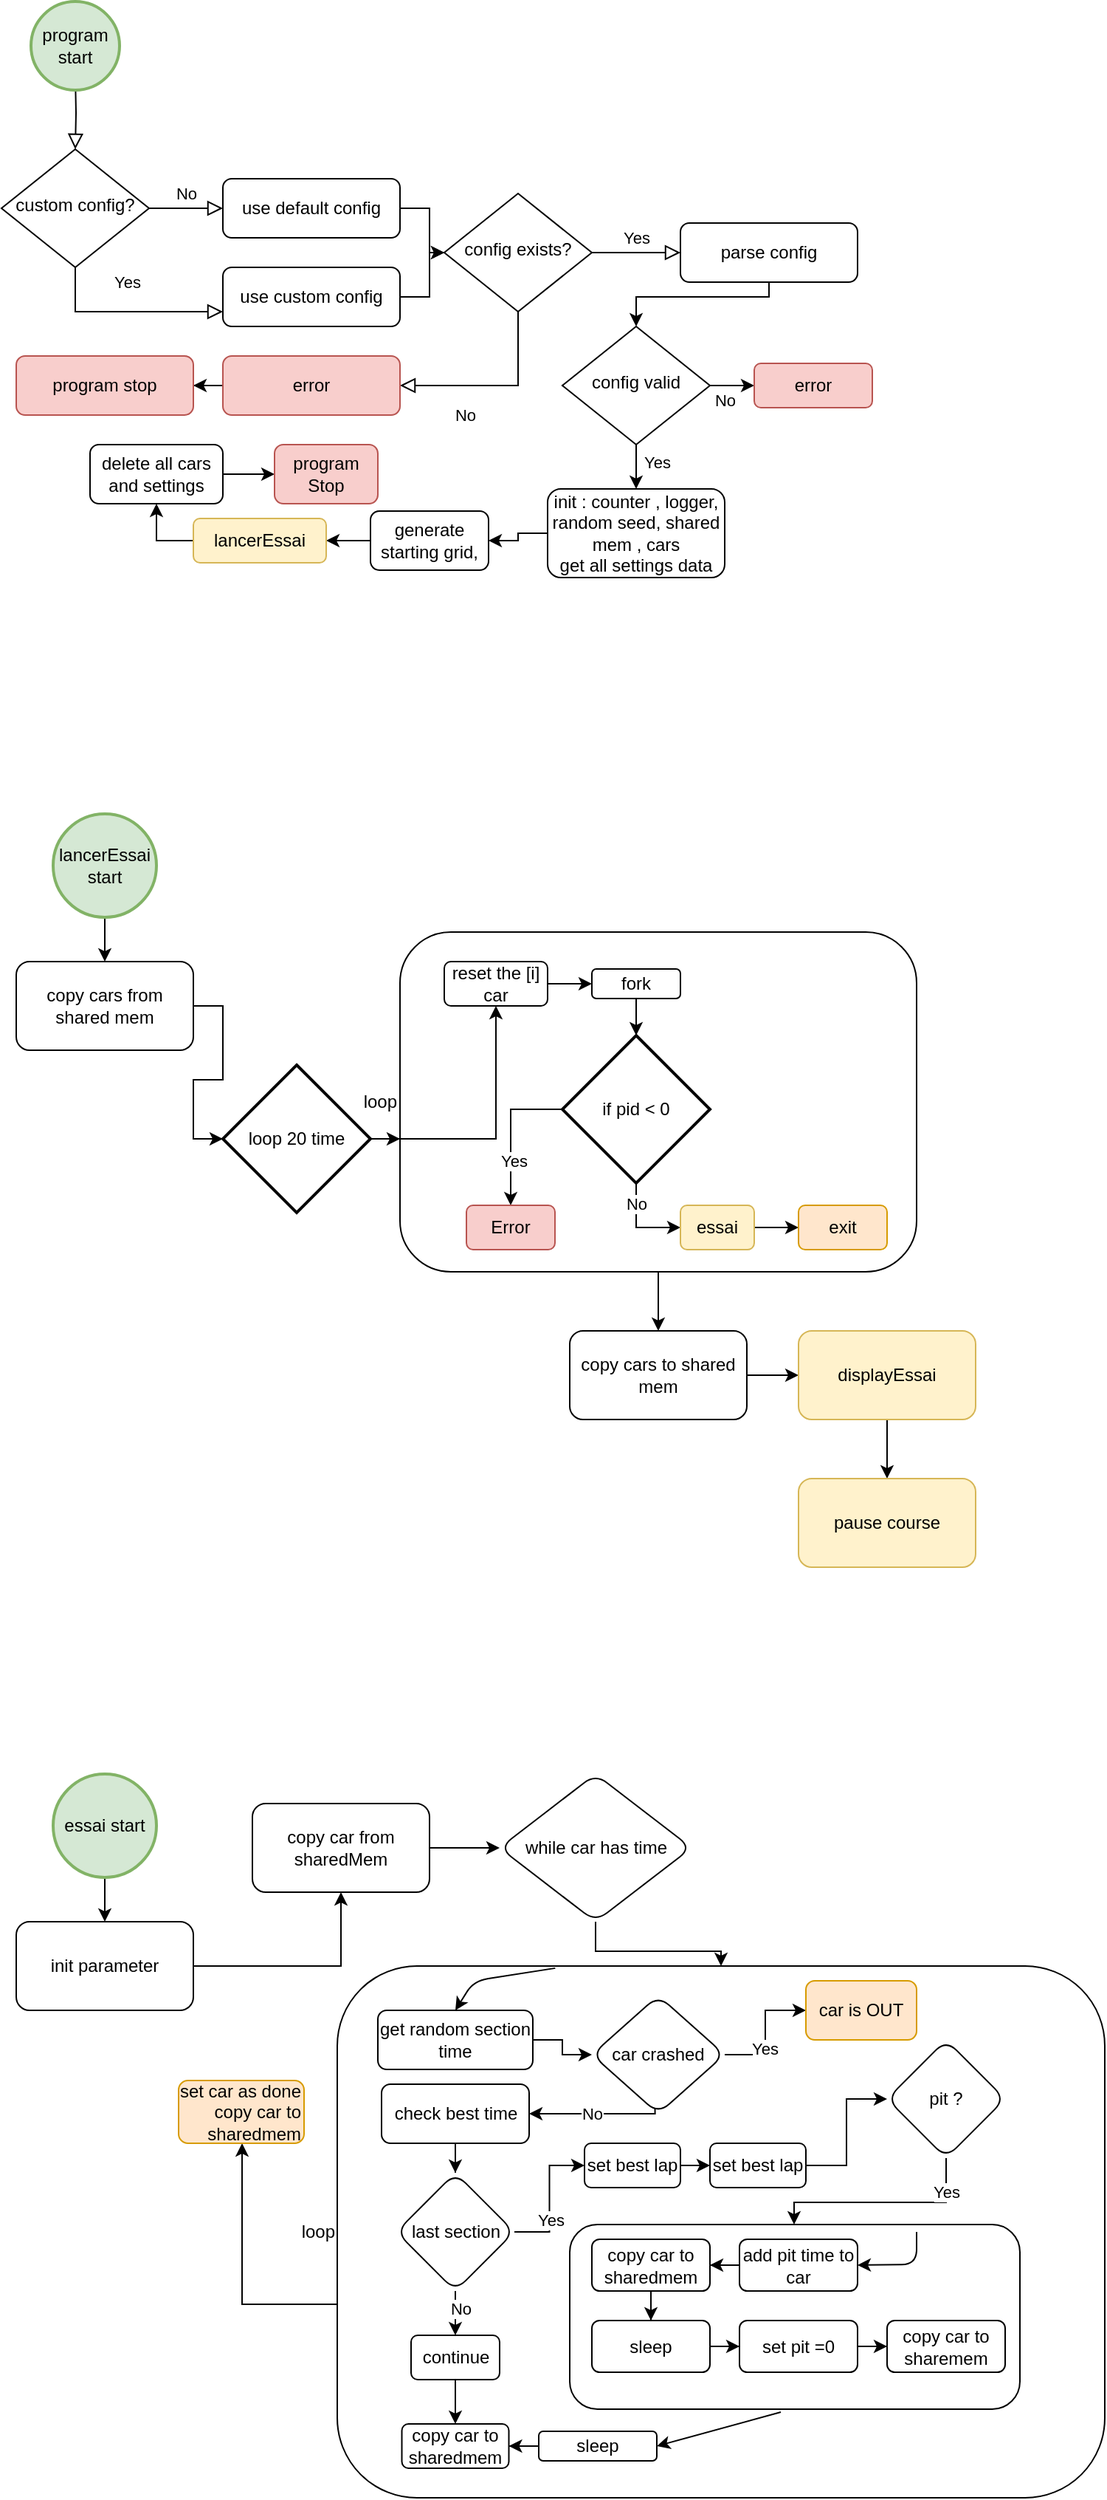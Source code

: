 <mxfile version="14.2.3" type="onedrive"><diagram id="C5RBs43oDa-KdzZeNtuy" name="Page-1"><mxGraphModel dx="981" dy="1743" grid="1" gridSize="10" guides="1" tooltips="1" connect="1" arrows="1" fold="1" page="1" pageScale="1" pageWidth="827" pageHeight="1169" math="0" shadow="0"><root><mxCell id="WIyWlLk6GJQsqaUBKTNV-0"/><mxCell id="WIyWlLk6GJQsqaUBKTNV-1" parent="WIyWlLk6GJQsqaUBKTNV-0"/><mxCell id="QCviQfzJYcyUrfqL8S_p-129" style="edgeStyle=orthogonalEdgeStyle;rounded=0;orthogonalLoop=1;jettySize=auto;html=1;entryX=0.5;entryY=1;entryDx=0;entryDy=0;" edge="1" parent="WIyWlLk6GJQsqaUBKTNV-1" source="QCviQfzJYcyUrfqL8S_p-72" target="QCviQfzJYcyUrfqL8S_p-130"><mxGeometry relative="1" as="geometry"><mxPoint x="170" y="1510" as="targetPoint"/><Array as="points"><mxPoint x="173" y="1559"/><mxPoint x="173" y="1450"/></Array></mxGeometry></mxCell><mxCell id="QCviQfzJYcyUrfqL8S_p-72" value="loop" style="rounded=1;glass=0;fillColor=none;align=right;whiteSpace=wrap;html=1;labelPosition=left;verticalLabelPosition=middle;verticalAlign=middle;" vertex="1" parent="WIyWlLk6GJQsqaUBKTNV-1"><mxGeometry x="237.5" y="1330" width="520" height="360" as="geometry"/></mxCell><mxCell id="QCviQfzJYcyUrfqL8S_p-114" value="" style="rounded=1;whiteSpace=wrap;html=1;glass=0;strokeWidth=1;fillColor=none;" vertex="1" parent="WIyWlLk6GJQsqaUBKTNV-1"><mxGeometry x="395" y="1505" width="305" height="125" as="geometry"/></mxCell><mxCell id="QCviQfzJYcyUrfqL8S_p-58" value="" style="edgeStyle=orthogonalEdgeStyle;rounded=0;orthogonalLoop=1;jettySize=auto;html=1;" edge="1" parent="WIyWlLk6GJQsqaUBKTNV-1" source="QCviQfzJYcyUrfqL8S_p-48" target="QCviQfzJYcyUrfqL8S_p-57"><mxGeometry relative="1" as="geometry"/></mxCell><mxCell id="QCviQfzJYcyUrfqL8S_p-48" value="loop" style="rounded=1;glass=0;fillColor=none;align=right;whiteSpace=wrap;html=1;labelPosition=left;verticalLabelPosition=middle;verticalAlign=middle;" vertex="1" parent="WIyWlLk6GJQsqaUBKTNV-1"><mxGeometry x="280" y="630" width="350" height="230" as="geometry"/></mxCell><mxCell id="WIyWlLk6GJQsqaUBKTNV-2" value="" style="rounded=0;html=1;jettySize=auto;orthogonalLoop=1;fontSize=11;endArrow=block;endFill=0;endSize=8;strokeWidth=1;shadow=0;labelBackgroundColor=none;edgeStyle=orthogonalEdgeStyle;" parent="WIyWlLk6GJQsqaUBKTNV-1" target="WIyWlLk6GJQsqaUBKTNV-6" edge="1"><mxGeometry relative="1" as="geometry"><mxPoint x="60" y="50" as="sourcePoint"/></mxGeometry></mxCell><mxCell id="WIyWlLk6GJQsqaUBKTNV-4" value="Yes" style="rounded=0;html=1;jettySize=auto;orthogonalLoop=1;fontSize=11;endArrow=block;endFill=0;endSize=8;strokeWidth=1;shadow=0;labelBackgroundColor=none;edgeStyle=orthogonalEdgeStyle;entryX=0;entryY=0.75;entryDx=0;entryDy=0;exitX=0.5;exitY=1;exitDx=0;exitDy=0;" parent="WIyWlLk6GJQsqaUBKTNV-1" source="WIyWlLk6GJQsqaUBKTNV-6" target="QCviQfzJYcyUrfqL8S_p-0" edge="1"><mxGeometry y="20" relative="1" as="geometry"><mxPoint as="offset"/><mxPoint x="20" y="200" as="targetPoint"/></mxGeometry></mxCell><mxCell id="WIyWlLk6GJQsqaUBKTNV-5" value="No" style="edgeStyle=orthogonalEdgeStyle;rounded=0;html=1;jettySize=auto;orthogonalLoop=1;fontSize=11;endArrow=block;endFill=0;endSize=8;strokeWidth=1;shadow=0;labelBackgroundColor=none;" parent="WIyWlLk6GJQsqaUBKTNV-1" source="WIyWlLk6GJQsqaUBKTNV-6" target="WIyWlLk6GJQsqaUBKTNV-7" edge="1"><mxGeometry y="10" relative="1" as="geometry"><mxPoint as="offset"/></mxGeometry></mxCell><mxCell id="WIyWlLk6GJQsqaUBKTNV-6" value="custom config?" style="rhombus;whiteSpace=wrap;html=1;shadow=0;fontFamily=Helvetica;fontSize=12;align=center;strokeWidth=1;spacing=6;spacingTop=-4;" parent="WIyWlLk6GJQsqaUBKTNV-1" vertex="1"><mxGeometry x="10" y="100" width="100" height="80" as="geometry"/></mxCell><mxCell id="QCviQfzJYcyUrfqL8S_p-4" style="edgeStyle=orthogonalEdgeStyle;rounded=0;orthogonalLoop=1;jettySize=auto;html=1;entryX=0;entryY=0.5;entryDx=0;entryDy=0;" edge="1" parent="WIyWlLk6GJQsqaUBKTNV-1" source="WIyWlLk6GJQsqaUBKTNV-7" target="WIyWlLk6GJQsqaUBKTNV-10"><mxGeometry relative="1" as="geometry"/></mxCell><mxCell id="WIyWlLk6GJQsqaUBKTNV-7" value="use default config" style="rounded=1;whiteSpace=wrap;html=1;fontSize=12;glass=0;strokeWidth=1;shadow=0;" parent="WIyWlLk6GJQsqaUBKTNV-1" vertex="1"><mxGeometry x="160" y="120" width="120" height="40" as="geometry"/></mxCell><mxCell id="WIyWlLk6GJQsqaUBKTNV-8" value="No" style="rounded=0;html=1;jettySize=auto;orthogonalLoop=1;fontSize=11;endArrow=block;endFill=0;endSize=8;strokeWidth=1;shadow=0;labelBackgroundColor=none;edgeStyle=orthogonalEdgeStyle;entryX=1;entryY=0.5;entryDx=0;entryDy=0;" parent="WIyWlLk6GJQsqaUBKTNV-1" source="WIyWlLk6GJQsqaUBKTNV-10" target="WIyWlLk6GJQsqaUBKTNV-11" edge="1"><mxGeometry x="0.333" y="20" relative="1" as="geometry"><mxPoint as="offset"/><Array as="points"><mxPoint x="360" y="260"/></Array></mxGeometry></mxCell><mxCell id="WIyWlLk6GJQsqaUBKTNV-9" value="Yes" style="edgeStyle=orthogonalEdgeStyle;rounded=0;html=1;jettySize=auto;orthogonalLoop=1;fontSize=11;endArrow=block;endFill=0;endSize=8;strokeWidth=1;shadow=0;labelBackgroundColor=none;" parent="WIyWlLk6GJQsqaUBKTNV-1" source="WIyWlLk6GJQsqaUBKTNV-10" target="WIyWlLk6GJQsqaUBKTNV-12" edge="1"><mxGeometry y="10" relative="1" as="geometry"><mxPoint as="offset"/></mxGeometry></mxCell><mxCell id="WIyWlLk6GJQsqaUBKTNV-10" value="config exists?" style="rhombus;whiteSpace=wrap;html=1;shadow=0;fontFamily=Helvetica;fontSize=12;align=center;strokeWidth=1;spacing=6;spacingTop=-4;" parent="WIyWlLk6GJQsqaUBKTNV-1" vertex="1"><mxGeometry x="310" y="130" width="100" height="80" as="geometry"/></mxCell><mxCell id="QCviQfzJYcyUrfqL8S_p-7" style="edgeStyle=orthogonalEdgeStyle;rounded=0;orthogonalLoop=1;jettySize=auto;html=1;entryX=1;entryY=0.5;entryDx=0;entryDy=0;" edge="1" parent="WIyWlLk6GJQsqaUBKTNV-1" source="WIyWlLk6GJQsqaUBKTNV-11" target="QCviQfzJYcyUrfqL8S_p-6"><mxGeometry relative="1" as="geometry"/></mxCell><mxCell id="WIyWlLk6GJQsqaUBKTNV-11" value="error" style="rounded=1;whiteSpace=wrap;html=1;fontSize=12;glass=0;strokeWidth=1;shadow=0;fillColor=#f8cecc;strokeColor=#b85450;" parent="WIyWlLk6GJQsqaUBKTNV-1" vertex="1"><mxGeometry x="160" y="240" width="120" height="40" as="geometry"/></mxCell><mxCell id="QCviQfzJYcyUrfqL8S_p-14" style="edgeStyle=orthogonalEdgeStyle;rounded=0;orthogonalLoop=1;jettySize=auto;html=1;entryX=0.5;entryY=0;entryDx=0;entryDy=0;" edge="1" parent="WIyWlLk6GJQsqaUBKTNV-1" source="WIyWlLk6GJQsqaUBKTNV-12" target="QCviQfzJYcyUrfqL8S_p-13"><mxGeometry relative="1" as="geometry"><Array as="points"><mxPoint x="530" y="200"/><mxPoint x="440" y="200"/></Array></mxGeometry></mxCell><mxCell id="WIyWlLk6GJQsqaUBKTNV-12" value="parse config" style="rounded=1;whiteSpace=wrap;html=1;fontSize=12;glass=0;strokeWidth=1;shadow=0;" parent="WIyWlLk6GJQsqaUBKTNV-1" vertex="1"><mxGeometry x="470" y="150" width="120" height="40" as="geometry"/></mxCell><mxCell id="QCviQfzJYcyUrfqL8S_p-3" style="edgeStyle=orthogonalEdgeStyle;rounded=0;orthogonalLoop=1;jettySize=auto;html=1;entryX=0;entryY=0.5;entryDx=0;entryDy=0;" edge="1" parent="WIyWlLk6GJQsqaUBKTNV-1" source="QCviQfzJYcyUrfqL8S_p-0" target="WIyWlLk6GJQsqaUBKTNV-10"><mxGeometry relative="1" as="geometry"/></mxCell><mxCell id="QCviQfzJYcyUrfqL8S_p-0" value="use custom config" style="rounded=1;whiteSpace=wrap;html=1;fontSize=12;glass=0;strokeWidth=1;shadow=0;" vertex="1" parent="WIyWlLk6GJQsqaUBKTNV-1"><mxGeometry x="160" y="180" width="120" height="40" as="geometry"/></mxCell><mxCell id="QCviQfzJYcyUrfqL8S_p-6" value="program&amp;nbsp;stop" style="rounded=1;whiteSpace=wrap;html=1;fontSize=12;glass=0;strokeWidth=1;shadow=0;fillColor=#f8cecc;strokeColor=#b85450;" vertex="1" parent="WIyWlLk6GJQsqaUBKTNV-1"><mxGeometry x="20" y="240" width="120" height="40" as="geometry"/></mxCell><mxCell id="QCviQfzJYcyUrfqL8S_p-10" value="program start" style="strokeWidth=2;html=1;shape=mxgraph.flowchart.start_2;whiteSpace=wrap;rounded=1;glass=0;fillColor=#d5e8d4;strokeColor=#82b366;" vertex="1" parent="WIyWlLk6GJQsqaUBKTNV-1"><mxGeometry x="30" width="60" height="60" as="geometry"/></mxCell><mxCell id="QCviQfzJYcyUrfqL8S_p-17" value="" style="edgeStyle=orthogonalEdgeStyle;rounded=0;orthogonalLoop=1;jettySize=auto;html=1;" edge="1" parent="WIyWlLk6GJQsqaUBKTNV-1" source="QCviQfzJYcyUrfqL8S_p-13" target="QCviQfzJYcyUrfqL8S_p-15"><mxGeometry relative="1" as="geometry"/></mxCell><mxCell id="QCviQfzJYcyUrfqL8S_p-18" value="No" style="edgeLabel;html=1;align=center;verticalAlign=middle;resizable=0;points=[];" vertex="1" connectable="0" parent="QCviQfzJYcyUrfqL8S_p-17"><mxGeometry x="-0.329" y="-1" relative="1" as="geometry"><mxPoint x="-7" y="9" as="offset"/></mxGeometry></mxCell><mxCell id="QCviQfzJYcyUrfqL8S_p-20" style="edgeStyle=orthogonalEdgeStyle;rounded=0;orthogonalLoop=1;jettySize=auto;html=1;entryX=0.5;entryY=0;entryDx=0;entryDy=0;" edge="1" parent="WIyWlLk6GJQsqaUBKTNV-1" source="QCviQfzJYcyUrfqL8S_p-13" target="QCviQfzJYcyUrfqL8S_p-19"><mxGeometry relative="1" as="geometry"/></mxCell><mxCell id="QCviQfzJYcyUrfqL8S_p-21" value="Yes" style="edgeLabel;html=1;align=center;verticalAlign=middle;resizable=0;points=[];" vertex="1" connectable="0" parent="QCviQfzJYcyUrfqL8S_p-20"><mxGeometry x="-0.157" y="-2" relative="1" as="geometry"><mxPoint x="12" y="-7" as="offset"/></mxGeometry></mxCell><mxCell id="QCviQfzJYcyUrfqL8S_p-13" value="config valid" style="rhombus;whiteSpace=wrap;html=1;shadow=0;fontFamily=Helvetica;fontSize=12;align=center;strokeWidth=1;spacing=6;spacingTop=-4;" vertex="1" parent="WIyWlLk6GJQsqaUBKTNV-1"><mxGeometry x="390" y="220" width="100" height="80" as="geometry"/></mxCell><mxCell id="QCviQfzJYcyUrfqL8S_p-15" value="error" style="rounded=1;whiteSpace=wrap;html=1;glass=0;fillColor=#f8cecc;strokeColor=#b85450;" vertex="1" parent="WIyWlLk6GJQsqaUBKTNV-1"><mxGeometry x="520" y="245" width="80" height="30" as="geometry"/></mxCell><mxCell id="QCviQfzJYcyUrfqL8S_p-22" style="edgeStyle=orthogonalEdgeStyle;rounded=0;orthogonalLoop=1;jettySize=auto;html=1;entryX=1;entryY=0.5;entryDx=0;entryDy=0;" edge="1" parent="WIyWlLk6GJQsqaUBKTNV-1" source="QCviQfzJYcyUrfqL8S_p-19" target="QCviQfzJYcyUrfqL8S_p-23"><mxGeometry relative="1" as="geometry"><mxPoint x="440" y="430" as="targetPoint"/></mxGeometry></mxCell><mxCell id="QCviQfzJYcyUrfqL8S_p-19" value="init : counter , logger, random seed, shared mem , cars&lt;br&gt;get all settings data" style="rounded=1;whiteSpace=wrap;html=1;glass=0;" vertex="1" parent="WIyWlLk6GJQsqaUBKTNV-1"><mxGeometry x="380" y="330" width="120" height="60" as="geometry"/></mxCell><mxCell id="QCviQfzJYcyUrfqL8S_p-86" value="" style="edgeStyle=orthogonalEdgeStyle;rounded=0;orthogonalLoop=1;jettySize=auto;html=1;exitX=0;exitY=0.5;exitDx=0;exitDy=0;" edge="1" parent="WIyWlLk6GJQsqaUBKTNV-1" source="QCviQfzJYcyUrfqL8S_p-87" target="QCviQfzJYcyUrfqL8S_p-42"><mxGeometry relative="1" as="geometry"/></mxCell><mxCell id="QCviQfzJYcyUrfqL8S_p-88" value="" style="edgeStyle=orthogonalEdgeStyle;rounded=0;orthogonalLoop=1;jettySize=auto;html=1;" edge="1" parent="WIyWlLk6GJQsqaUBKTNV-1" source="QCviQfzJYcyUrfqL8S_p-23" target="QCviQfzJYcyUrfqL8S_p-87"><mxGeometry relative="1" as="geometry"/></mxCell><mxCell id="QCviQfzJYcyUrfqL8S_p-23" value="generate starting grid,&lt;br&gt;" style="rounded=1;whiteSpace=wrap;html=1;glass=0;" vertex="1" parent="WIyWlLk6GJQsqaUBKTNV-1"><mxGeometry x="260" y="345" width="80" height="40" as="geometry"/></mxCell><mxCell id="QCviQfzJYcyUrfqL8S_p-27" style="edgeStyle=orthogonalEdgeStyle;rounded=0;orthogonalLoop=1;jettySize=auto;html=1;entryX=0.5;entryY=0;entryDx=0;entryDy=0;" edge="1" parent="WIyWlLk6GJQsqaUBKTNV-1" source="QCviQfzJYcyUrfqL8S_p-24" target="QCviQfzJYcyUrfqL8S_p-26"><mxGeometry relative="1" as="geometry"/></mxCell><mxCell id="QCviQfzJYcyUrfqL8S_p-24" value="lancerEssai start" style="strokeWidth=2;html=1;shape=mxgraph.flowchart.start_2;whiteSpace=wrap;rounded=1;glass=0;fillColor=#d5e8d4;strokeColor=#82b366;" vertex="1" parent="WIyWlLk6GJQsqaUBKTNV-1"><mxGeometry x="45" y="550" width="70" height="70" as="geometry"/></mxCell><mxCell id="QCviQfzJYcyUrfqL8S_p-29" style="edgeStyle=orthogonalEdgeStyle;rounded=0;orthogonalLoop=1;jettySize=auto;html=1;entryX=0;entryY=0.5;entryDx=0;entryDy=0;entryPerimeter=0;" edge="1" parent="WIyWlLk6GJQsqaUBKTNV-1" source="QCviQfzJYcyUrfqL8S_p-26" target="QCviQfzJYcyUrfqL8S_p-28"><mxGeometry relative="1" as="geometry"/></mxCell><mxCell id="QCviQfzJYcyUrfqL8S_p-26" value="copy cars from shared mem" style="rounded=1;whiteSpace=wrap;html=1;glass=0;" vertex="1" parent="WIyWlLk6GJQsqaUBKTNV-1"><mxGeometry x="20" y="650" width="120" height="60" as="geometry"/></mxCell><mxCell id="QCviQfzJYcyUrfqL8S_p-49" style="edgeStyle=orthogonalEdgeStyle;rounded=0;orthogonalLoop=1;jettySize=auto;html=1;" edge="1" parent="WIyWlLk6GJQsqaUBKTNV-1" source="QCviQfzJYcyUrfqL8S_p-28"><mxGeometry relative="1" as="geometry"><mxPoint x="280" y="770" as="targetPoint"/></mxGeometry></mxCell><mxCell id="QCviQfzJYcyUrfqL8S_p-50" style="edgeStyle=orthogonalEdgeStyle;rounded=0;orthogonalLoop=1;jettySize=auto;html=1;" edge="1" parent="WIyWlLk6GJQsqaUBKTNV-1" source="QCviQfzJYcyUrfqL8S_p-28" target="QCviQfzJYcyUrfqL8S_p-30"><mxGeometry relative="1" as="geometry"/></mxCell><mxCell id="QCviQfzJYcyUrfqL8S_p-28" value="loop 20 time" style="strokeWidth=2;html=1;shape=mxgraph.flowchart.decision;whiteSpace=wrap;rounded=1;glass=0;fillColor=none;" vertex="1" parent="WIyWlLk6GJQsqaUBKTNV-1"><mxGeometry x="160" y="720" width="100" height="100" as="geometry"/></mxCell><mxCell id="QCviQfzJYcyUrfqL8S_p-33" style="edgeStyle=orthogonalEdgeStyle;rounded=0;orthogonalLoop=1;jettySize=auto;html=1;entryX=0;entryY=0.5;entryDx=0;entryDy=0;" edge="1" parent="WIyWlLk6GJQsqaUBKTNV-1" source="QCviQfzJYcyUrfqL8S_p-30" target="QCviQfzJYcyUrfqL8S_p-32"><mxGeometry relative="1" as="geometry"/></mxCell><mxCell id="QCviQfzJYcyUrfqL8S_p-30" value="reset the [i] car" style="rounded=1;whiteSpace=wrap;html=1;glass=0;" vertex="1" parent="WIyWlLk6GJQsqaUBKTNV-1"><mxGeometry x="310" y="650" width="70" height="30" as="geometry"/></mxCell><mxCell id="QCviQfzJYcyUrfqL8S_p-35" style="edgeStyle=orthogonalEdgeStyle;rounded=0;orthogonalLoop=1;jettySize=auto;html=1;" edge="1" parent="WIyWlLk6GJQsqaUBKTNV-1" source="QCviQfzJYcyUrfqL8S_p-32" target="QCviQfzJYcyUrfqL8S_p-34"><mxGeometry relative="1" as="geometry"/></mxCell><mxCell id="QCviQfzJYcyUrfqL8S_p-32" value="fork" style="rounded=1;whiteSpace=wrap;html=1;glass=0;" vertex="1" parent="WIyWlLk6GJQsqaUBKTNV-1"><mxGeometry x="410" y="655" width="60" height="20" as="geometry"/></mxCell><mxCell id="QCviQfzJYcyUrfqL8S_p-37" style="edgeStyle=orthogonalEdgeStyle;rounded=0;orthogonalLoop=1;jettySize=auto;html=1;" edge="1" parent="WIyWlLk6GJQsqaUBKTNV-1" source="QCviQfzJYcyUrfqL8S_p-34" target="QCviQfzJYcyUrfqL8S_p-36"><mxGeometry relative="1" as="geometry"/></mxCell><mxCell id="QCviQfzJYcyUrfqL8S_p-52" value="Yes" style="edgeLabel;html=1;align=center;verticalAlign=middle;resizable=0;points=[];" vertex="1" connectable="0" parent="QCviQfzJYcyUrfqL8S_p-37"><mxGeometry x="-0.787" relative="1" as="geometry"><mxPoint x="-22.59" y="34.97" as="offset"/></mxGeometry></mxCell><mxCell id="QCviQfzJYcyUrfqL8S_p-39" style="edgeStyle=orthogonalEdgeStyle;rounded=0;orthogonalLoop=1;jettySize=auto;html=1;entryX=0;entryY=0.5;entryDx=0;entryDy=0;" edge="1" parent="WIyWlLk6GJQsqaUBKTNV-1" source="QCviQfzJYcyUrfqL8S_p-34" target="QCviQfzJYcyUrfqL8S_p-38"><mxGeometry relative="1" as="geometry"/></mxCell><mxCell id="QCviQfzJYcyUrfqL8S_p-51" value="No" style="edgeLabel;html=1;align=center;verticalAlign=middle;resizable=0;points=[];" vertex="1" connectable="0" parent="QCviQfzJYcyUrfqL8S_p-39"><mxGeometry x="-0.214" relative="1" as="geometry"><mxPoint y="-10" as="offset"/></mxGeometry></mxCell><mxCell id="QCviQfzJYcyUrfqL8S_p-34" value="if pid &amp;lt; 0" style="strokeWidth=2;html=1;shape=mxgraph.flowchart.decision;whiteSpace=wrap;rounded=1;glass=0;" vertex="1" parent="WIyWlLk6GJQsqaUBKTNV-1"><mxGeometry x="390" y="700" width="100" height="100" as="geometry"/></mxCell><mxCell id="QCviQfzJYcyUrfqL8S_p-36" value="Error" style="rounded=1;whiteSpace=wrap;html=1;glass=0;fillColor=#f8cecc;strokeColor=#b85450;" vertex="1" parent="WIyWlLk6GJQsqaUBKTNV-1"><mxGeometry x="325" y="815" width="60" height="30" as="geometry"/></mxCell><mxCell id="QCviQfzJYcyUrfqL8S_p-89" style="edgeStyle=orthogonalEdgeStyle;rounded=0;orthogonalLoop=1;jettySize=auto;html=1;entryX=0;entryY=0.5;entryDx=0;entryDy=0;" edge="1" parent="WIyWlLk6GJQsqaUBKTNV-1" source="QCviQfzJYcyUrfqL8S_p-38" target="QCviQfzJYcyUrfqL8S_p-41"><mxGeometry relative="1" as="geometry"/></mxCell><mxCell id="QCviQfzJYcyUrfqL8S_p-38" value="essai" style="rounded=1;whiteSpace=wrap;html=1;glass=0;fillColor=#fff2cc;strokeColor=#d6b656;" vertex="1" parent="WIyWlLk6GJQsqaUBKTNV-1"><mxGeometry x="470" y="815" width="50" height="30" as="geometry"/></mxCell><mxCell id="QCviQfzJYcyUrfqL8S_p-41" value="exit" style="rounded=1;whiteSpace=wrap;html=1;glass=0;fillColor=#ffe6cc;strokeColor=#d79b00;" vertex="1" parent="WIyWlLk6GJQsqaUBKTNV-1"><mxGeometry x="550" y="815" width="60" height="30" as="geometry"/></mxCell><mxCell id="QCviQfzJYcyUrfqL8S_p-45" value="" style="edgeStyle=orthogonalEdgeStyle;rounded=0;orthogonalLoop=1;jettySize=auto;html=1;" edge="1" parent="WIyWlLk6GJQsqaUBKTNV-1" source="QCviQfzJYcyUrfqL8S_p-42" target="QCviQfzJYcyUrfqL8S_p-44"><mxGeometry relative="1" as="geometry"/></mxCell><mxCell id="QCviQfzJYcyUrfqL8S_p-42" value="delete all cars and settings" style="whiteSpace=wrap;html=1;rounded=1;glass=0;" vertex="1" parent="WIyWlLk6GJQsqaUBKTNV-1"><mxGeometry x="70" y="300" width="90" height="40" as="geometry"/></mxCell><mxCell id="QCviQfzJYcyUrfqL8S_p-44" value="program Stop" style="whiteSpace=wrap;html=1;rounded=1;strokeColor=#b85450;fillColor=#f8cecc;glass=0;" vertex="1" parent="WIyWlLk6GJQsqaUBKTNV-1"><mxGeometry x="195" y="300" width="70" height="40" as="geometry"/></mxCell><mxCell id="QCviQfzJYcyUrfqL8S_p-61" value="" style="edgeStyle=orthogonalEdgeStyle;rounded=0;orthogonalLoop=1;jettySize=auto;html=1;" edge="1" parent="WIyWlLk6GJQsqaUBKTNV-1" source="QCviQfzJYcyUrfqL8S_p-57" target="QCviQfzJYcyUrfqL8S_p-60"><mxGeometry relative="1" as="geometry"/></mxCell><mxCell id="QCviQfzJYcyUrfqL8S_p-57" value="copy cars to shared mem" style="whiteSpace=wrap;html=1;rounded=1;align=center;glass=0;" vertex="1" parent="WIyWlLk6GJQsqaUBKTNV-1"><mxGeometry x="395" y="900" width="120" height="60" as="geometry"/></mxCell><mxCell id="QCviQfzJYcyUrfqL8S_p-63" value="" style="edgeStyle=orthogonalEdgeStyle;rounded=0;orthogonalLoop=1;jettySize=auto;html=1;" edge="1" parent="WIyWlLk6GJQsqaUBKTNV-1" source="QCviQfzJYcyUrfqL8S_p-60" target="QCviQfzJYcyUrfqL8S_p-62"><mxGeometry relative="1" as="geometry"/></mxCell><mxCell id="QCviQfzJYcyUrfqL8S_p-60" value="displayEssai" style="whiteSpace=wrap;html=1;rounded=1;fillColor=#fff2cc;glass=0;strokeColor=#d6b656;" vertex="1" parent="WIyWlLk6GJQsqaUBKTNV-1"><mxGeometry x="550" y="900" width="120" height="60" as="geometry"/></mxCell><mxCell id="QCviQfzJYcyUrfqL8S_p-62" value="pause course" style="whiteSpace=wrap;html=1;rounded=1;strokeColor=#d6b656;fillColor=#fff2cc;glass=0;" vertex="1" parent="WIyWlLk6GJQsqaUBKTNV-1"><mxGeometry x="550" y="1000" width="120" height="60" as="geometry"/></mxCell><mxCell id="QCviQfzJYcyUrfqL8S_p-66" value="" style="edgeStyle=orthogonalEdgeStyle;rounded=0;orthogonalLoop=1;jettySize=auto;html=1;" edge="1" parent="WIyWlLk6GJQsqaUBKTNV-1" source="QCviQfzJYcyUrfqL8S_p-64" target="QCviQfzJYcyUrfqL8S_p-65"><mxGeometry relative="1" as="geometry"/></mxCell><mxCell id="QCviQfzJYcyUrfqL8S_p-64" value="essai start" style="strokeWidth=2;html=1;shape=mxgraph.flowchart.start_2;whiteSpace=wrap;rounded=1;glass=0;fillColor=#d5e8d4;strokeColor=#82b366;" vertex="1" parent="WIyWlLk6GJQsqaUBKTNV-1"><mxGeometry x="45" y="1200" width="70" height="70" as="geometry"/></mxCell><mxCell id="QCviQfzJYcyUrfqL8S_p-68" value="" style="edgeStyle=orthogonalEdgeStyle;rounded=0;orthogonalLoop=1;jettySize=auto;html=1;" edge="1" parent="WIyWlLk6GJQsqaUBKTNV-1" source="QCviQfzJYcyUrfqL8S_p-65" target="QCviQfzJYcyUrfqL8S_p-67"><mxGeometry relative="1" as="geometry"/></mxCell><mxCell id="QCviQfzJYcyUrfqL8S_p-65" value="init parameter" style="whiteSpace=wrap;html=1;rounded=1;strokeWidth=1;glass=0;" vertex="1" parent="WIyWlLk6GJQsqaUBKTNV-1"><mxGeometry x="20" y="1300" width="120" height="60" as="geometry"/></mxCell><mxCell id="QCviQfzJYcyUrfqL8S_p-70" value="" style="edgeStyle=orthogonalEdgeStyle;rounded=0;orthogonalLoop=1;jettySize=auto;html=1;" edge="1" parent="WIyWlLk6GJQsqaUBKTNV-1" source="QCviQfzJYcyUrfqL8S_p-67" target="QCviQfzJYcyUrfqL8S_p-69"><mxGeometry relative="1" as="geometry"/></mxCell><mxCell id="QCviQfzJYcyUrfqL8S_p-67" value="copy car from sharedMem" style="whiteSpace=wrap;html=1;rounded=1;strokeWidth=1;glass=0;" vertex="1" parent="WIyWlLk6GJQsqaUBKTNV-1"><mxGeometry x="180" y="1220" width="120" height="60" as="geometry"/></mxCell><mxCell id="QCviQfzJYcyUrfqL8S_p-73" style="edgeStyle=orthogonalEdgeStyle;rounded=0;orthogonalLoop=1;jettySize=auto;html=1;entryX=0.5;entryY=0;entryDx=0;entryDy=0;" edge="1" parent="WIyWlLk6GJQsqaUBKTNV-1" source="QCviQfzJYcyUrfqL8S_p-69" target="QCviQfzJYcyUrfqL8S_p-72"><mxGeometry relative="1" as="geometry"/></mxCell><mxCell id="QCviQfzJYcyUrfqL8S_p-69" value="while car has time" style="rhombus;whiteSpace=wrap;html=1;rounded=1;strokeWidth=1;glass=0;" vertex="1" parent="WIyWlLk6GJQsqaUBKTNV-1"><mxGeometry x="347.5" y="1200" width="130" height="100" as="geometry"/></mxCell><mxCell id="QCviQfzJYcyUrfqL8S_p-79" value="" style="edgeStyle=orthogonalEdgeStyle;rounded=0;orthogonalLoop=1;jettySize=auto;html=1;" edge="1" parent="WIyWlLk6GJQsqaUBKTNV-1" source="QCviQfzJYcyUrfqL8S_p-74" target="QCviQfzJYcyUrfqL8S_p-78"><mxGeometry relative="1" as="geometry"/></mxCell><mxCell id="QCviQfzJYcyUrfqL8S_p-74" value="get random section time" style="whiteSpace=wrap;html=1;rounded=1;strokeWidth=1;glass=0;" vertex="1" parent="WIyWlLk6GJQsqaUBKTNV-1"><mxGeometry x="265" y="1360" width="105" height="40" as="geometry"/></mxCell><mxCell id="QCviQfzJYcyUrfqL8S_p-81" value="" style="edgeStyle=orthogonalEdgeStyle;rounded=0;orthogonalLoop=1;jettySize=auto;html=1;" edge="1" parent="WIyWlLk6GJQsqaUBKTNV-1" source="QCviQfzJYcyUrfqL8S_p-78" target="QCviQfzJYcyUrfqL8S_p-80"><mxGeometry relative="1" as="geometry"/></mxCell><mxCell id="QCviQfzJYcyUrfqL8S_p-82" value="Yes" style="edgeLabel;html=1;align=center;verticalAlign=middle;resizable=0;points=[];" vertex="1" connectable="0" parent="QCviQfzJYcyUrfqL8S_p-81"><mxGeometry x="-0.258" y="1" relative="1" as="geometry"><mxPoint as="offset"/></mxGeometry></mxCell><mxCell id="QCviQfzJYcyUrfqL8S_p-84" value="" style="edgeStyle=orthogonalEdgeStyle;rounded=0;orthogonalLoop=1;jettySize=auto;html=1;entryX=1;entryY=0.5;entryDx=0;entryDy=0;exitX=0.475;exitY=0.94;exitDx=0;exitDy=0;exitPerimeter=0;" edge="1" parent="WIyWlLk6GJQsqaUBKTNV-1" source="QCviQfzJYcyUrfqL8S_p-78" target="QCviQfzJYcyUrfqL8S_p-83"><mxGeometry relative="1" as="geometry"><Array as="points"><mxPoint x="453" y="1430"/></Array></mxGeometry></mxCell><mxCell id="QCviQfzJYcyUrfqL8S_p-85" value="No" style="edgeLabel;html=1;align=center;verticalAlign=middle;resizable=0;points=[];" vertex="1" connectable="0" parent="QCviQfzJYcyUrfqL8S_p-84"><mxGeometry x="-0.279" y="2" relative="1" as="geometry"><mxPoint x="-15.21" y="-2.02" as="offset"/></mxGeometry></mxCell><mxCell id="QCviQfzJYcyUrfqL8S_p-78" value="car&amp;nbsp;crashed" style="rhombus;whiteSpace=wrap;html=1;rounded=1;strokeWidth=1;glass=0;" vertex="1" parent="WIyWlLk6GJQsqaUBKTNV-1"><mxGeometry x="410" y="1350" width="90" height="80" as="geometry"/></mxCell><mxCell id="QCviQfzJYcyUrfqL8S_p-80" value="car is OUT" style="whiteSpace=wrap;html=1;rounded=1;strokeWidth=1;glass=0;fillColor=#ffe6cc;strokeColor=#d79b00;" vertex="1" parent="WIyWlLk6GJQsqaUBKTNV-1"><mxGeometry x="555" y="1340" width="75" height="40" as="geometry"/></mxCell><mxCell id="QCviQfzJYcyUrfqL8S_p-91" value="" style="edgeStyle=orthogonalEdgeStyle;rounded=0;orthogonalLoop=1;jettySize=auto;html=1;" edge="1" parent="WIyWlLk6GJQsqaUBKTNV-1" source="QCviQfzJYcyUrfqL8S_p-83" target="QCviQfzJYcyUrfqL8S_p-90"><mxGeometry relative="1" as="geometry"/></mxCell><mxCell id="QCviQfzJYcyUrfqL8S_p-83" value="check best time" style="whiteSpace=wrap;html=1;rounded=1;strokeWidth=1;glass=0;" vertex="1" parent="WIyWlLk6GJQsqaUBKTNV-1"><mxGeometry x="267.5" y="1410" width="100" height="40" as="geometry"/></mxCell><mxCell id="QCviQfzJYcyUrfqL8S_p-87" value="&lt;span&gt;lancerEssai&lt;/span&gt;" style="whiteSpace=wrap;html=1;rounded=1;strokeColor=#d6b656;fillColor=#fff2cc;glass=0;" vertex="1" parent="WIyWlLk6GJQsqaUBKTNV-1"><mxGeometry x="140" y="350" width="90" height="30" as="geometry"/></mxCell><mxCell id="QCviQfzJYcyUrfqL8S_p-93" value="" style="edgeStyle=orthogonalEdgeStyle;rounded=0;orthogonalLoop=1;jettySize=auto;html=1;" edge="1" parent="WIyWlLk6GJQsqaUBKTNV-1" source="QCviQfzJYcyUrfqL8S_p-90" target="QCviQfzJYcyUrfqL8S_p-92"><mxGeometry relative="1" as="geometry"/></mxCell><mxCell id="QCviQfzJYcyUrfqL8S_p-94" value="Yes" style="edgeLabel;html=1;align=center;verticalAlign=middle;resizable=0;points=[];" vertex="1" connectable="0" parent="QCviQfzJYcyUrfqL8S_p-93"><mxGeometry x="-0.301" relative="1" as="geometry"><mxPoint as="offset"/></mxGeometry></mxCell><mxCell id="QCviQfzJYcyUrfqL8S_p-96" value="" style="edgeStyle=orthogonalEdgeStyle;rounded=0;orthogonalLoop=1;jettySize=auto;html=1;" edge="1" parent="WIyWlLk6GJQsqaUBKTNV-1" source="QCviQfzJYcyUrfqL8S_p-90" target="QCviQfzJYcyUrfqL8S_p-95"><mxGeometry relative="1" as="geometry"/></mxCell><mxCell id="QCviQfzJYcyUrfqL8S_p-97" value="No" style="edgeLabel;html=1;align=center;verticalAlign=middle;resizable=0;points=[];" vertex="1" connectable="0" parent="QCviQfzJYcyUrfqL8S_p-96"><mxGeometry x="0.279" y="3" relative="1" as="geometry"><mxPoint as="offset"/></mxGeometry></mxCell><mxCell id="QCviQfzJYcyUrfqL8S_p-90" value="last section" style="rhombus;whiteSpace=wrap;html=1;rounded=1;strokeWidth=1;glass=0;" vertex="1" parent="WIyWlLk6GJQsqaUBKTNV-1"><mxGeometry x="277.5" y="1470" width="80" height="80" as="geometry"/></mxCell><mxCell id="QCviQfzJYcyUrfqL8S_p-99" value="" style="edgeStyle=orthogonalEdgeStyle;rounded=0;orthogonalLoop=1;jettySize=auto;html=1;" edge="1" parent="WIyWlLk6GJQsqaUBKTNV-1" source="QCviQfzJYcyUrfqL8S_p-92" target="QCviQfzJYcyUrfqL8S_p-98"><mxGeometry relative="1" as="geometry"/></mxCell><mxCell id="QCviQfzJYcyUrfqL8S_p-92" value="set best lap" style="whiteSpace=wrap;html=1;rounded=1;strokeWidth=1;glass=0;" vertex="1" parent="WIyWlLk6GJQsqaUBKTNV-1"><mxGeometry x="405" y="1450" width="65" height="30" as="geometry"/></mxCell><mxCell id="QCviQfzJYcyUrfqL8S_p-125" style="edgeStyle=orthogonalEdgeStyle;rounded=0;orthogonalLoop=1;jettySize=auto;html=1;entryX=0.5;entryY=0;entryDx=0;entryDy=0;" edge="1" parent="WIyWlLk6GJQsqaUBKTNV-1" source="QCviQfzJYcyUrfqL8S_p-95" target="QCviQfzJYcyUrfqL8S_p-122"><mxGeometry relative="1" as="geometry"/></mxCell><mxCell id="QCviQfzJYcyUrfqL8S_p-95" value="continue" style="whiteSpace=wrap;html=1;rounded=1;strokeWidth=1;glass=0;" vertex="1" parent="WIyWlLk6GJQsqaUBKTNV-1"><mxGeometry x="287.5" y="1580" width="60" height="30" as="geometry"/></mxCell><mxCell id="QCviQfzJYcyUrfqL8S_p-101" value="" style="edgeStyle=orthogonalEdgeStyle;rounded=0;orthogonalLoop=1;jettySize=auto;html=1;" edge="1" parent="WIyWlLk6GJQsqaUBKTNV-1" source="QCviQfzJYcyUrfqL8S_p-98" target="QCviQfzJYcyUrfqL8S_p-100"><mxGeometry relative="1" as="geometry"/></mxCell><mxCell id="QCviQfzJYcyUrfqL8S_p-98" value="set best lap" style="whiteSpace=wrap;html=1;rounded=1;strokeWidth=1;glass=0;" vertex="1" parent="WIyWlLk6GJQsqaUBKTNV-1"><mxGeometry x="490" y="1450" width="65" height="30" as="geometry"/></mxCell><mxCell id="QCviQfzJYcyUrfqL8S_p-103" value="" style="edgeStyle=orthogonalEdgeStyle;rounded=0;orthogonalLoop=1;jettySize=auto;html=1;" edge="1" parent="WIyWlLk6GJQsqaUBKTNV-1" source="QCviQfzJYcyUrfqL8S_p-100" target="QCviQfzJYcyUrfqL8S_p-114"><mxGeometry relative="1" as="geometry"><mxPoint x="690" y="1510" as="targetPoint"/><Array as="points"><mxPoint x="650" y="1490"/><mxPoint x="547" y="1490"/></Array></mxGeometry></mxCell><mxCell id="QCviQfzJYcyUrfqL8S_p-104" value="Yes" style="edgeLabel;html=1;align=center;verticalAlign=middle;resizable=0;points=[];" vertex="1" connectable="0" parent="QCviQfzJYcyUrfqL8S_p-103"><mxGeometry x="-0.816" y="1" relative="1" as="geometry"><mxPoint x="-1.03" y="9.52" as="offset"/></mxGeometry></mxCell><mxCell id="QCviQfzJYcyUrfqL8S_p-100" value="pit ?" style="rhombus;whiteSpace=wrap;html=1;rounded=1;strokeWidth=1;glass=0;" vertex="1" parent="WIyWlLk6GJQsqaUBKTNV-1"><mxGeometry x="610" y="1380" width="80" height="80" as="geometry"/></mxCell><mxCell id="QCviQfzJYcyUrfqL8S_p-107" value="" style="edgeStyle=orthogonalEdgeStyle;rounded=0;orthogonalLoop=1;jettySize=auto;html=1;" edge="1" parent="WIyWlLk6GJQsqaUBKTNV-1" source="QCviQfzJYcyUrfqL8S_p-102" target="QCviQfzJYcyUrfqL8S_p-106"><mxGeometry relative="1" as="geometry"/></mxCell><mxCell id="QCviQfzJYcyUrfqL8S_p-102" value="add pit time to car" style="whiteSpace=wrap;html=1;rounded=1;strokeWidth=1;glass=0;" vertex="1" parent="WIyWlLk6GJQsqaUBKTNV-1"><mxGeometry x="510" y="1515" width="80" height="35" as="geometry"/></mxCell><mxCell id="QCviQfzJYcyUrfqL8S_p-109" value="" style="edgeStyle=orthogonalEdgeStyle;rounded=0;orthogonalLoop=1;jettySize=auto;html=1;" edge="1" parent="WIyWlLk6GJQsqaUBKTNV-1" source="QCviQfzJYcyUrfqL8S_p-106" target="QCviQfzJYcyUrfqL8S_p-108"><mxGeometry relative="1" as="geometry"/></mxCell><mxCell id="QCviQfzJYcyUrfqL8S_p-106" value="copy car to sharedmem" style="whiteSpace=wrap;html=1;rounded=1;strokeWidth=1;glass=0;" vertex="1" parent="WIyWlLk6GJQsqaUBKTNV-1"><mxGeometry x="410" y="1515" width="80" height="35" as="geometry"/></mxCell><mxCell id="QCviQfzJYcyUrfqL8S_p-111" value="" style="edgeStyle=orthogonalEdgeStyle;rounded=0;orthogonalLoop=1;jettySize=auto;html=1;" edge="1" parent="WIyWlLk6GJQsqaUBKTNV-1" source="QCviQfzJYcyUrfqL8S_p-108" target="QCviQfzJYcyUrfqL8S_p-110"><mxGeometry relative="1" as="geometry"/></mxCell><mxCell id="QCviQfzJYcyUrfqL8S_p-108" value="sleep" style="whiteSpace=wrap;html=1;rounded=1;strokeWidth=1;glass=0;" vertex="1" parent="WIyWlLk6GJQsqaUBKTNV-1"><mxGeometry x="410" y="1570" width="80" height="35" as="geometry"/></mxCell><mxCell id="QCviQfzJYcyUrfqL8S_p-113" value="" style="edgeStyle=orthogonalEdgeStyle;rounded=0;orthogonalLoop=1;jettySize=auto;html=1;" edge="1" parent="WIyWlLk6GJQsqaUBKTNV-1" source="QCviQfzJYcyUrfqL8S_p-110" target="QCviQfzJYcyUrfqL8S_p-112"><mxGeometry relative="1" as="geometry"/></mxCell><mxCell id="QCviQfzJYcyUrfqL8S_p-110" value="set pit =0" style="whiteSpace=wrap;html=1;rounded=1;strokeWidth=1;glass=0;" vertex="1" parent="WIyWlLk6GJQsqaUBKTNV-1"><mxGeometry x="510" y="1570" width="80" height="35" as="geometry"/></mxCell><mxCell id="QCviQfzJYcyUrfqL8S_p-112" value="copy car to sharemem" style="whiteSpace=wrap;html=1;rounded=1;strokeWidth=1;glass=0;" vertex="1" parent="WIyWlLk6GJQsqaUBKTNV-1"><mxGeometry x="610" y="1570" width="80" height="35" as="geometry"/></mxCell><mxCell id="QCviQfzJYcyUrfqL8S_p-118" value="" style="endArrow=classic;html=1;entryX=1;entryY=0.5;entryDx=0;entryDy=0;" edge="1" parent="WIyWlLk6GJQsqaUBKTNV-1" target="QCviQfzJYcyUrfqL8S_p-102"><mxGeometry width="50" height="50" relative="1" as="geometry"><mxPoint x="630" y="1510" as="sourcePoint"/><mxPoint x="620" y="1700" as="targetPoint"/><Array as="points"><mxPoint x="630" y="1510"/><mxPoint x="630" y="1532"/></Array></mxGeometry></mxCell><mxCell id="QCviQfzJYcyUrfqL8S_p-119" value="" style="endArrow=classic;html=1;entryX=0.5;entryY=0;entryDx=0;entryDy=0;exitX=0.284;exitY=0.004;exitDx=0;exitDy=0;exitPerimeter=0;" edge="1" parent="WIyWlLk6GJQsqaUBKTNV-1" source="QCviQfzJYcyUrfqL8S_p-72" target="QCviQfzJYcyUrfqL8S_p-74"><mxGeometry width="50" height="50" relative="1" as="geometry"><mxPoint x="140" y="1500" as="sourcePoint"/><mxPoint x="190" y="1450" as="targetPoint"/><Array as="points"><mxPoint x="330" y="1340"/></Array></mxGeometry></mxCell><mxCell id="QCviQfzJYcyUrfqL8S_p-120" value="" style="endArrow=classic;html=1;entryX=1;entryY=0.5;entryDx=0;entryDy=0;" edge="1" parent="WIyWlLk6GJQsqaUBKTNV-1" target="QCviQfzJYcyUrfqL8S_p-121"><mxGeometry width="50" height="50" relative="1" as="geometry"><mxPoint x="538" y="1632" as="sourcePoint"/><mxPoint x="500" y="1770" as="targetPoint"/></mxGeometry></mxCell><mxCell id="QCviQfzJYcyUrfqL8S_p-123" value="" style="edgeStyle=orthogonalEdgeStyle;rounded=0;orthogonalLoop=1;jettySize=auto;html=1;" edge="1" parent="WIyWlLk6GJQsqaUBKTNV-1" source="QCviQfzJYcyUrfqL8S_p-121" target="QCviQfzJYcyUrfqL8S_p-122"><mxGeometry relative="1" as="geometry"/></mxCell><mxCell id="QCviQfzJYcyUrfqL8S_p-121" value="sleep" style="rounded=1;whiteSpace=wrap;html=1;glass=0;strokeWidth=1;fillColor=none;" vertex="1" parent="WIyWlLk6GJQsqaUBKTNV-1"><mxGeometry x="374" y="1645" width="80" height="20" as="geometry"/></mxCell><mxCell id="QCviQfzJYcyUrfqL8S_p-122" value="copy car to sharedmem" style="rounded=1;whiteSpace=wrap;html=1;glass=0;strokeWidth=1;fillColor=none;" vertex="1" parent="WIyWlLk6GJQsqaUBKTNV-1"><mxGeometry x="281.25" y="1640" width="72.5" height="30" as="geometry"/></mxCell><mxCell id="QCviQfzJYcyUrfqL8S_p-130" value="set car as done&lt;br&gt;&lt;span style=&quot;text-align: center&quot;&gt;copy car to sharedmem&lt;/span&gt;" style="whiteSpace=wrap;html=1;rounded=1;align=right;fillColor=#ffe6cc;glass=0;strokeColor=#d79b00;" vertex="1" parent="WIyWlLk6GJQsqaUBKTNV-1"><mxGeometry x="130" y="1407.5" width="85" height="42.5" as="geometry"/></mxCell></root></mxGraphModel></diagram></mxfile>